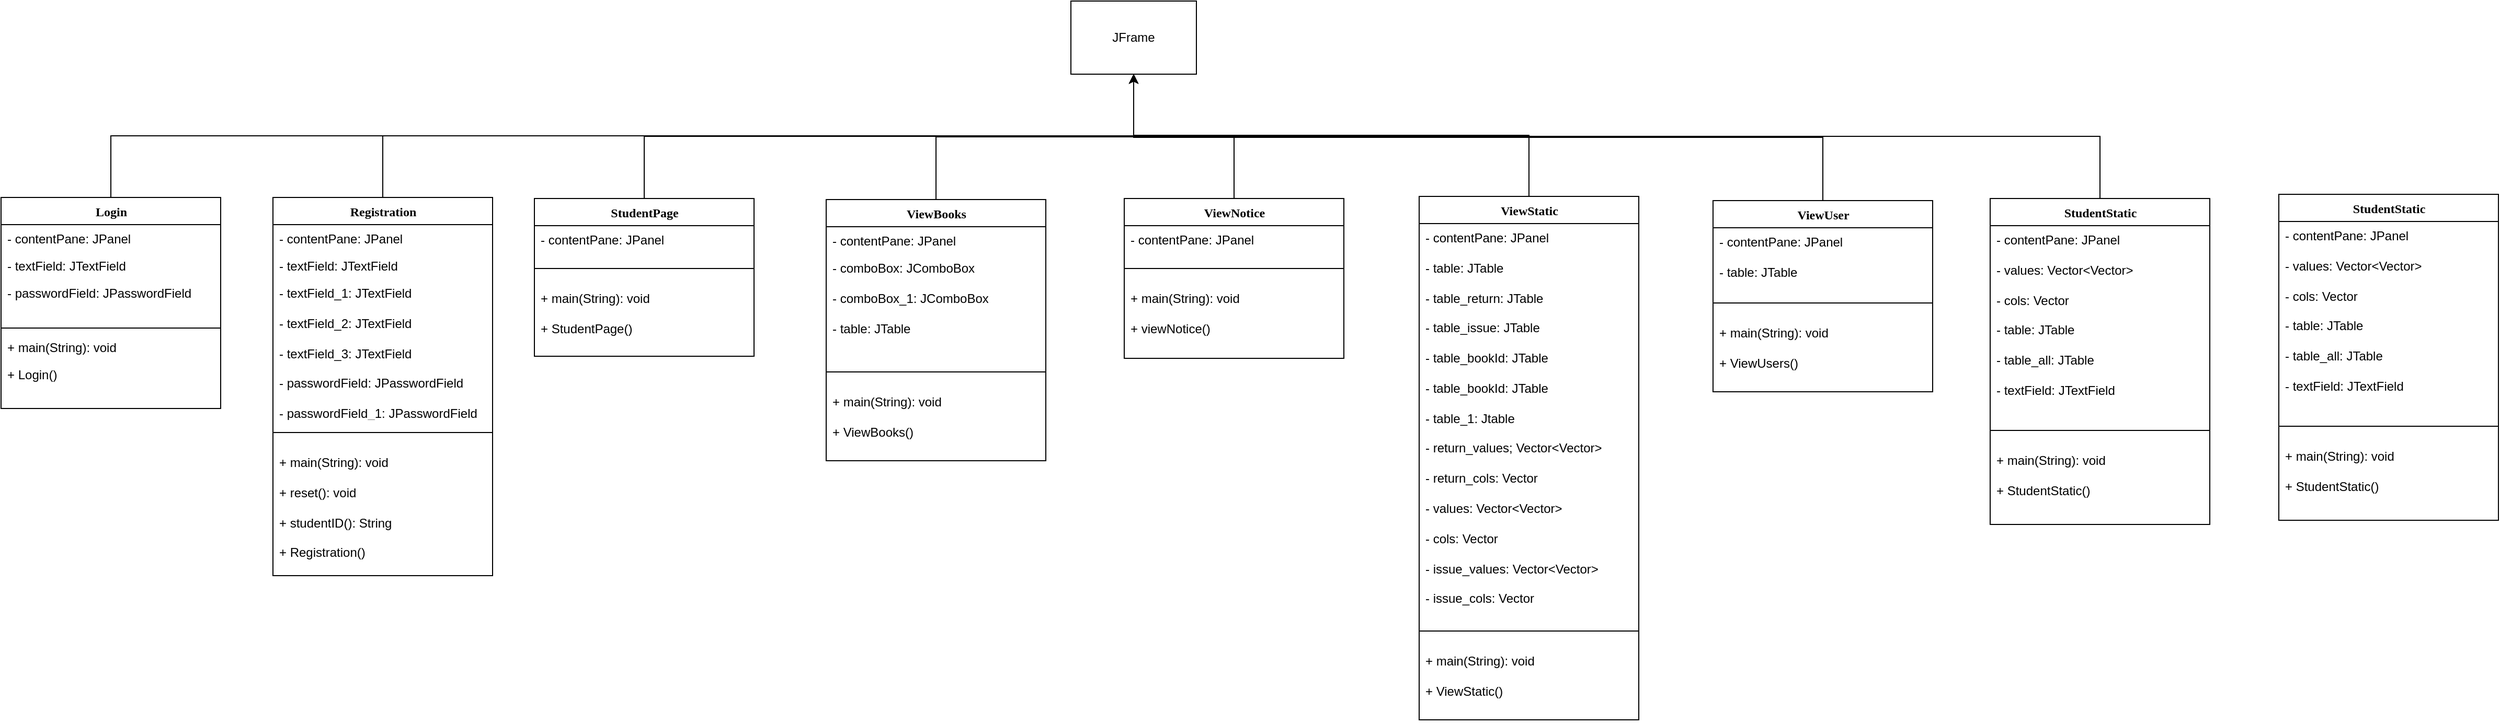 <mxfile version="24.7.17">
  <diagram name="Page-1" id="9f46799a-70d6-7492-0946-bef42562c5a5">
    <mxGraphModel dx="1580" dy="791" grid="0" gridSize="11" guides="1" tooltips="1" connect="1" arrows="1" fold="1" page="1" pageScale="1" pageWidth="3000" pageHeight="2000" background="none" math="0" shadow="0">
      <root>
        <mxCell id="0" />
        <mxCell id="1" parent="0" />
        <mxCell id="JBp3I3T4Ij93p-EHhP-D-1" value="JFrame" style="rounded=0;whiteSpace=wrap;html=1;" vertex="1" parent="1">
          <mxGeometry x="1103" y="10" width="120" height="70" as="geometry" />
        </mxCell>
        <mxCell id="JBp3I3T4Ij93p-EHhP-D-16" style="edgeStyle=orthogonalEdgeStyle;rounded=0;orthogonalLoop=1;jettySize=auto;html=1;exitX=0.5;exitY=0;exitDx=0;exitDy=0;entryX=0.5;entryY=1;entryDx=0;entryDy=0;" edge="1" parent="1" source="JBp3I3T4Ij93p-EHhP-D-4" target="JBp3I3T4Ij93p-EHhP-D-1">
          <mxGeometry relative="1" as="geometry" />
        </mxCell>
        <mxCell id="JBp3I3T4Ij93p-EHhP-D-4" value="Login" style="swimlane;html=1;fontStyle=1;align=center;verticalAlign=top;childLayout=stackLayout;horizontal=1;startSize=26;horizontalStack=0;resizeParent=1;resizeLast=0;collapsible=1;marginBottom=0;swimlaneFillColor=#ffffff;rounded=0;shadow=0;comic=0;labelBackgroundColor=none;strokeWidth=1;fillColor=none;fontFamily=Verdana;fontSize=12" vertex="1" parent="1">
          <mxGeometry x="80" y="198" width="210" height="202" as="geometry" />
        </mxCell>
        <mxCell id="JBp3I3T4Ij93p-EHhP-D-5" value="- contentPane: JPanel" style="text;html=1;strokeColor=none;fillColor=none;align=left;verticalAlign=top;spacingLeft=4;spacingRight=4;whiteSpace=wrap;overflow=hidden;rotatable=0;points=[[0,0.5],[1,0.5]];portConstraint=eastwest;" vertex="1" parent="JBp3I3T4Ij93p-EHhP-D-4">
          <mxGeometry y="26" width="210" height="26" as="geometry" />
        </mxCell>
        <mxCell id="JBp3I3T4Ij93p-EHhP-D-7" value="- textField: JTextField" style="text;html=1;strokeColor=none;fillColor=none;align=left;verticalAlign=top;spacingLeft=4;spacingRight=4;whiteSpace=wrap;overflow=hidden;rotatable=0;points=[[0,0.5],[1,0.5]];portConstraint=eastwest;" vertex="1" parent="JBp3I3T4Ij93p-EHhP-D-4">
          <mxGeometry y="52" width="210" height="26" as="geometry" />
        </mxCell>
        <mxCell id="JBp3I3T4Ij93p-EHhP-D-8" value="- passwordField: JPasswordField" style="text;html=1;strokeColor=none;fillColor=none;align=left;verticalAlign=top;spacingLeft=4;spacingRight=4;whiteSpace=wrap;overflow=hidden;rotatable=0;points=[[0,0.5],[1,0.5]];portConstraint=eastwest;" vertex="1" parent="JBp3I3T4Ij93p-EHhP-D-4">
          <mxGeometry y="78" width="210" height="42" as="geometry" />
        </mxCell>
        <mxCell id="JBp3I3T4Ij93p-EHhP-D-10" value="" style="line;html=1;strokeWidth=1;fillColor=none;align=left;verticalAlign=middle;spacingTop=-1;spacingLeft=3;spacingRight=3;rotatable=0;labelPosition=right;points=[];portConstraint=eastwest;" vertex="1" parent="JBp3I3T4Ij93p-EHhP-D-4">
          <mxGeometry y="120" width="210" height="10" as="geometry" />
        </mxCell>
        <mxCell id="JBp3I3T4Ij93p-EHhP-D-12" value="+ main(String): void" style="text;html=1;strokeColor=none;fillColor=none;align=left;verticalAlign=top;spacingLeft=4;spacingRight=4;whiteSpace=wrap;overflow=hidden;rotatable=0;points=[[0,0.5],[1,0.5]];portConstraint=eastwest;" vertex="1" parent="JBp3I3T4Ij93p-EHhP-D-4">
          <mxGeometry y="130" width="210" height="26" as="geometry" />
        </mxCell>
        <mxCell id="JBp3I3T4Ij93p-EHhP-D-14" value="+ Login()" style="text;html=1;strokeColor=none;fillColor=none;align=left;verticalAlign=top;spacingLeft=4;spacingRight=4;whiteSpace=wrap;overflow=hidden;rotatable=0;points=[[0,0.5],[1,0.5]];portConstraint=eastwest;" vertex="1" parent="JBp3I3T4Ij93p-EHhP-D-4">
          <mxGeometry y="156" width="210" height="26" as="geometry" />
        </mxCell>
        <mxCell id="JBp3I3T4Ij93p-EHhP-D-27" style="edgeStyle=orthogonalEdgeStyle;rounded=0;orthogonalLoop=1;jettySize=auto;html=1;exitX=0.5;exitY=0;exitDx=0;exitDy=0;entryX=0.5;entryY=1;entryDx=0;entryDy=0;" edge="1" parent="1" source="JBp3I3T4Ij93p-EHhP-D-17" target="JBp3I3T4Ij93p-EHhP-D-1">
          <mxGeometry relative="1" as="geometry" />
        </mxCell>
        <mxCell id="JBp3I3T4Ij93p-EHhP-D-17" value="Registration" style="swimlane;html=1;fontStyle=1;align=center;verticalAlign=top;childLayout=stackLayout;horizontal=1;startSize=26;horizontalStack=0;resizeParent=1;resizeLast=0;collapsible=1;marginBottom=0;swimlaneFillColor=#ffffff;rounded=0;shadow=0;comic=0;labelBackgroundColor=none;strokeWidth=1;fillColor=none;fontFamily=Verdana;fontSize=12" vertex="1" parent="1">
          <mxGeometry x="340" y="198" width="210" height="362" as="geometry" />
        </mxCell>
        <mxCell id="JBp3I3T4Ij93p-EHhP-D-18" value="- contentPane: JPanel" style="text;html=1;strokeColor=none;fillColor=none;align=left;verticalAlign=top;spacingLeft=4;spacingRight=4;whiteSpace=wrap;overflow=hidden;rotatable=0;points=[[0,0.5],[1,0.5]];portConstraint=eastwest;" vertex="1" parent="JBp3I3T4Ij93p-EHhP-D-17">
          <mxGeometry y="26" width="210" height="26" as="geometry" />
        </mxCell>
        <mxCell id="JBp3I3T4Ij93p-EHhP-D-19" value="- textField: JTextField" style="text;html=1;strokeColor=none;fillColor=none;align=left;verticalAlign=top;spacingLeft=4;spacingRight=4;whiteSpace=wrap;overflow=hidden;rotatable=0;points=[[0,0.5],[1,0.5]];portConstraint=eastwest;" vertex="1" parent="JBp3I3T4Ij93p-EHhP-D-17">
          <mxGeometry y="52" width="210" height="26" as="geometry" />
        </mxCell>
        <mxCell id="JBp3I3T4Ij93p-EHhP-D-20" value="&lt;div&gt;- textField_1: JTextField&lt;/div&gt;&lt;div&gt;&lt;br&gt;&lt;/div&gt;&lt;div&gt;- textField_2: JTextField&lt;/div&gt;&lt;div&gt;&lt;br&gt;&lt;/div&gt;&lt;div&gt;- textField_3: JTextField&lt;/div&gt;&lt;div&gt;&lt;br&gt;&lt;/div&gt;&lt;div&gt;- passwordField: JPasswordField&lt;/div&gt;&lt;div&gt;&lt;br&gt;&lt;/div&gt;&lt;div&gt;- passwordField_1: JPasswordField&lt;/div&gt;" style="text;html=1;strokeColor=none;fillColor=none;align=left;verticalAlign=top;spacingLeft=4;spacingRight=4;whiteSpace=wrap;overflow=hidden;rotatable=0;points=[[0,0.5],[1,0.5]];portConstraint=eastwest;" vertex="1" parent="JBp3I3T4Ij93p-EHhP-D-17">
          <mxGeometry y="78" width="210" height="132" as="geometry" />
        </mxCell>
        <mxCell id="JBp3I3T4Ij93p-EHhP-D-21" value="" style="line;html=1;strokeWidth=1;fillColor=none;align=left;verticalAlign=middle;spacingTop=-1;spacingLeft=3;spacingRight=3;rotatable=0;labelPosition=right;points=[];portConstraint=eastwest;" vertex="1" parent="JBp3I3T4Ij93p-EHhP-D-17">
          <mxGeometry y="210" width="210" height="30" as="geometry" />
        </mxCell>
        <mxCell id="JBp3I3T4Ij93p-EHhP-D-26" value="&lt;div&gt;+ main(String): void&lt;/div&gt;&lt;div&gt;&lt;br&gt;&lt;/div&gt;&lt;div&gt;+ reset(): void&lt;/div&gt;&lt;div&gt;&lt;br&gt;&lt;/div&gt;&lt;div&gt;+ studentID(): String&lt;/div&gt;&lt;div&gt;&lt;br&gt;&lt;/div&gt;&lt;div&gt;+ Registration()&lt;br&gt;&lt;/div&gt;" style="text;html=1;strokeColor=none;fillColor=none;align=left;verticalAlign=top;spacingLeft=4;spacingRight=4;whiteSpace=wrap;overflow=hidden;rotatable=0;points=[[0,0.5],[1,0.5]];portConstraint=eastwest;" vertex="1" parent="JBp3I3T4Ij93p-EHhP-D-17">
          <mxGeometry y="240" width="210" height="120" as="geometry" />
        </mxCell>
        <mxCell id="JBp3I3T4Ij93p-EHhP-D-35" style="edgeStyle=orthogonalEdgeStyle;rounded=0;orthogonalLoop=1;jettySize=auto;html=1;exitX=0.5;exitY=0;exitDx=0;exitDy=0;" edge="1" parent="1" source="JBp3I3T4Ij93p-EHhP-D-28" target="JBp3I3T4Ij93p-EHhP-D-1">
          <mxGeometry relative="1" as="geometry" />
        </mxCell>
        <mxCell id="JBp3I3T4Ij93p-EHhP-D-28" value="StudentPage" style="swimlane;html=1;fontStyle=1;align=center;verticalAlign=top;childLayout=stackLayout;horizontal=1;startSize=26;horizontalStack=0;resizeParent=1;resizeLast=0;collapsible=1;marginBottom=0;swimlaneFillColor=#ffffff;rounded=0;shadow=0;comic=0;labelBackgroundColor=none;strokeWidth=1;fillColor=none;fontFamily=Verdana;fontSize=12" vertex="1" parent="1">
          <mxGeometry x="590" y="199" width="210" height="151" as="geometry" />
        </mxCell>
        <mxCell id="JBp3I3T4Ij93p-EHhP-D-29" value="- contentPane: JPanel" style="text;html=1;strokeColor=none;fillColor=none;align=left;verticalAlign=top;spacingLeft=4;spacingRight=4;whiteSpace=wrap;overflow=hidden;rotatable=0;points=[[0,0.5],[1,0.5]];portConstraint=eastwest;" vertex="1" parent="JBp3I3T4Ij93p-EHhP-D-28">
          <mxGeometry y="26" width="210" height="26" as="geometry" />
        </mxCell>
        <mxCell id="JBp3I3T4Ij93p-EHhP-D-32" value="" style="line;html=1;strokeWidth=1;fillColor=none;align=left;verticalAlign=middle;spacingTop=-1;spacingLeft=3;spacingRight=3;rotatable=0;labelPosition=right;points=[];portConstraint=eastwest;" vertex="1" parent="JBp3I3T4Ij93p-EHhP-D-28">
          <mxGeometry y="52" width="210" height="30" as="geometry" />
        </mxCell>
        <mxCell id="JBp3I3T4Ij93p-EHhP-D-33" value="&lt;div&gt;+ main(String): void&lt;/div&gt;&lt;div&gt;&lt;br&gt;&lt;/div&gt;&lt;div&gt;+ StudentPage()&lt;br&gt;&lt;/div&gt;" style="text;html=1;strokeColor=none;fillColor=none;align=left;verticalAlign=top;spacingLeft=4;spacingRight=4;whiteSpace=wrap;overflow=hidden;rotatable=0;points=[[0,0.5],[1,0.5]];portConstraint=eastwest;" vertex="1" parent="JBp3I3T4Ij93p-EHhP-D-28">
          <mxGeometry y="82" width="210" height="68" as="geometry" />
        </mxCell>
        <mxCell id="JBp3I3T4Ij93p-EHhP-D-44" style="edgeStyle=orthogonalEdgeStyle;rounded=0;orthogonalLoop=1;jettySize=auto;html=1;exitX=0.5;exitY=0;exitDx=0;exitDy=0;entryX=0.5;entryY=1;entryDx=0;entryDy=0;" edge="1" parent="1" source="JBp3I3T4Ij93p-EHhP-D-36" target="JBp3I3T4Ij93p-EHhP-D-1">
          <mxGeometry relative="1" as="geometry" />
        </mxCell>
        <mxCell id="JBp3I3T4Ij93p-EHhP-D-36" value="ViewBooks" style="swimlane;html=1;fontStyle=1;align=center;verticalAlign=top;childLayout=stackLayout;horizontal=1;startSize=26;horizontalStack=0;resizeParent=1;resizeLast=0;collapsible=1;marginBottom=0;swimlaneFillColor=#ffffff;rounded=0;shadow=0;comic=0;labelBackgroundColor=none;strokeWidth=1;fillColor=none;fontFamily=Verdana;fontSize=12" vertex="1" parent="1">
          <mxGeometry x="869" y="200" width="210" height="250" as="geometry" />
        </mxCell>
        <mxCell id="JBp3I3T4Ij93p-EHhP-D-37" value="- contentPane: JPanel" style="text;html=1;strokeColor=none;fillColor=none;align=left;verticalAlign=top;spacingLeft=4;spacingRight=4;whiteSpace=wrap;overflow=hidden;rotatable=0;points=[[0,0.5],[1,0.5]];portConstraint=eastwest;" vertex="1" parent="JBp3I3T4Ij93p-EHhP-D-36">
          <mxGeometry y="26" width="210" height="26" as="geometry" />
        </mxCell>
        <mxCell id="JBp3I3T4Ij93p-EHhP-D-39" value="&lt;div&gt;- comboBox: JComboBox&lt;/div&gt;&lt;div&gt;&lt;br&gt;&lt;/div&gt;&lt;div&gt;- comboBox_1: JComboBox&lt;/div&gt;&lt;div&gt;&lt;br&gt;&lt;/div&gt;&lt;div&gt;- table: JTable&lt;br&gt;&lt;/div&gt;" style="text;html=1;strokeColor=none;fillColor=none;align=left;verticalAlign=top;spacingLeft=4;spacingRight=4;whiteSpace=wrap;overflow=hidden;rotatable=0;points=[[0,0.5],[1,0.5]];portConstraint=eastwest;" vertex="1" parent="JBp3I3T4Ij93p-EHhP-D-36">
          <mxGeometry y="52" width="210" height="98" as="geometry" />
        </mxCell>
        <mxCell id="JBp3I3T4Ij93p-EHhP-D-40" value="" style="line;html=1;strokeWidth=1;fillColor=none;align=left;verticalAlign=middle;spacingTop=-1;spacingLeft=3;spacingRight=3;rotatable=0;labelPosition=right;points=[];portConstraint=eastwest;" vertex="1" parent="JBp3I3T4Ij93p-EHhP-D-36">
          <mxGeometry y="150" width="210" height="30" as="geometry" />
        </mxCell>
        <mxCell id="JBp3I3T4Ij93p-EHhP-D-41" value="&lt;div&gt;+ main(String): void&lt;/div&gt;&lt;div&gt;&lt;br&gt;&lt;/div&gt;&lt;div&gt;+ ViewBooks()&lt;br&gt;&lt;/div&gt;" style="text;html=1;strokeColor=none;fillColor=none;align=left;verticalAlign=top;spacingLeft=4;spacingRight=4;whiteSpace=wrap;overflow=hidden;rotatable=0;points=[[0,0.5],[1,0.5]];portConstraint=eastwest;" vertex="1" parent="JBp3I3T4Ij93p-EHhP-D-36">
          <mxGeometry y="180" width="210" height="70" as="geometry" />
        </mxCell>
        <mxCell id="JBp3I3T4Ij93p-EHhP-D-51" style="edgeStyle=orthogonalEdgeStyle;rounded=0;orthogonalLoop=1;jettySize=auto;html=1;exitX=0.5;exitY=0;exitDx=0;exitDy=0;entryX=0.5;entryY=1;entryDx=0;entryDy=0;" edge="1" parent="1" source="JBp3I3T4Ij93p-EHhP-D-45" target="JBp3I3T4Ij93p-EHhP-D-1">
          <mxGeometry relative="1" as="geometry" />
        </mxCell>
        <mxCell id="JBp3I3T4Ij93p-EHhP-D-45" value="ViewNotice" style="swimlane;html=1;fontStyle=1;align=center;verticalAlign=top;childLayout=stackLayout;horizontal=1;startSize=26;horizontalStack=0;resizeParent=1;resizeLast=0;collapsible=1;marginBottom=0;swimlaneFillColor=#ffffff;rounded=0;shadow=0;comic=0;labelBackgroundColor=none;strokeWidth=1;fillColor=none;fontFamily=Verdana;fontSize=12" vertex="1" parent="1">
          <mxGeometry x="1154" y="199" width="210" height="153" as="geometry" />
        </mxCell>
        <mxCell id="JBp3I3T4Ij93p-EHhP-D-46" value="- contentPane: JPanel" style="text;html=1;strokeColor=none;fillColor=none;align=left;verticalAlign=top;spacingLeft=4;spacingRight=4;whiteSpace=wrap;overflow=hidden;rotatable=0;points=[[0,0.5],[1,0.5]];portConstraint=eastwest;" vertex="1" parent="JBp3I3T4Ij93p-EHhP-D-45">
          <mxGeometry y="26" width="210" height="26" as="geometry" />
        </mxCell>
        <mxCell id="JBp3I3T4Ij93p-EHhP-D-48" value="" style="line;html=1;strokeWidth=1;fillColor=none;align=left;verticalAlign=middle;spacingTop=-1;spacingLeft=3;spacingRight=3;rotatable=0;labelPosition=right;points=[];portConstraint=eastwest;" vertex="1" parent="JBp3I3T4Ij93p-EHhP-D-45">
          <mxGeometry y="52" width="210" height="30" as="geometry" />
        </mxCell>
        <mxCell id="JBp3I3T4Ij93p-EHhP-D-49" value="&lt;div&gt;+ main(String): void&lt;/div&gt;&lt;div&gt;&lt;br&gt;&lt;/div&gt;&lt;div&gt;+ viewNotice()&lt;br&gt;&lt;/div&gt;" style="text;html=1;strokeColor=none;fillColor=none;align=left;verticalAlign=top;spacingLeft=4;spacingRight=4;whiteSpace=wrap;overflow=hidden;rotatable=0;points=[[0,0.5],[1,0.5]];portConstraint=eastwest;" vertex="1" parent="JBp3I3T4Ij93p-EHhP-D-45">
          <mxGeometry y="82" width="210" height="70" as="geometry" />
        </mxCell>
        <mxCell id="JBp3I3T4Ij93p-EHhP-D-67" style="edgeStyle=orthogonalEdgeStyle;rounded=0;orthogonalLoop=1;jettySize=auto;html=1;exitX=0.5;exitY=0;exitDx=0;exitDy=0;entryX=0.5;entryY=1;entryDx=0;entryDy=0;" edge="1" parent="1" source="JBp3I3T4Ij93p-EHhP-D-52" target="JBp3I3T4Ij93p-EHhP-D-1">
          <mxGeometry relative="1" as="geometry" />
        </mxCell>
        <mxCell id="JBp3I3T4Ij93p-EHhP-D-52" value="ViewStatic" style="swimlane;html=1;fontStyle=1;align=center;verticalAlign=top;childLayout=stackLayout;horizontal=1;startSize=26;horizontalStack=0;resizeParent=1;resizeLast=0;collapsible=1;marginBottom=0;swimlaneFillColor=#ffffff;rounded=0;shadow=0;comic=0;labelBackgroundColor=none;strokeWidth=1;fillColor=none;fontFamily=Verdana;fontSize=12" vertex="1" parent="1">
          <mxGeometry x="1436" y="197" width="210" height="501" as="geometry" />
        </mxCell>
        <mxCell id="JBp3I3T4Ij93p-EHhP-D-53" value="&lt;div&gt;- contentPane: JPanel&lt;/div&gt;&lt;div&gt;&lt;br&gt;&lt;/div&gt;&lt;div&gt;- table: JTable&lt;br&gt;&lt;/div&gt;&lt;div&gt;&lt;br&gt;&lt;/div&gt;&lt;div&gt;- table_return: JTable&lt;br&gt;&lt;/div&gt;&lt;div&gt;&lt;br&gt;&lt;/div&gt;&lt;div&gt;- table_issue: JTable&lt;br&gt;&lt;/div&gt;&lt;div&gt;&lt;br&gt;&lt;/div&gt;&lt;div&gt;- table_bookId: JTable&lt;br&gt;&lt;div&gt;&lt;br&gt;&lt;/div&gt;&lt;div&gt;- table_bookId: JTable&lt;/div&gt;&lt;div&gt;&lt;br&gt;&lt;/div&gt;&lt;div&gt;- table_1: Jtable&lt;br&gt;&lt;/div&gt;&lt;/div&gt;&lt;div&gt;&lt;br&gt;&lt;/div&gt;&lt;div&gt;- return_values; Vector&amp;lt;Vector&amp;gt;&lt;/div&gt;&lt;div&gt;&lt;br&gt;&lt;/div&gt;&lt;div&gt;- return_cols: Vector&lt;/div&gt;&lt;div&gt;&lt;br&gt;&lt;/div&gt;&lt;div&gt;- values: Vector&amp;lt;Vector&amp;gt;&lt;/div&gt;&lt;div&gt;&lt;br&gt;&lt;/div&gt;&lt;div&gt;- cols: Vector&lt;/div&gt;&lt;div&gt;&lt;br&gt;&lt;/div&gt;&lt;div&gt;- issue_values: Vector&amp;lt;Vector&amp;gt;&lt;/div&gt;&lt;div&gt;&lt;br&gt;&lt;/div&gt;&lt;div&gt;- issue_cols: Vector&lt;br&gt;&lt;/div&gt;" style="text;html=1;strokeColor=none;fillColor=none;align=left;verticalAlign=top;spacingLeft=4;spacingRight=4;whiteSpace=wrap;overflow=hidden;rotatable=0;points=[[0,0.5],[1,0.5]];portConstraint=eastwest;" vertex="1" parent="JBp3I3T4Ij93p-EHhP-D-52">
          <mxGeometry y="26" width="210" height="375" as="geometry" />
        </mxCell>
        <mxCell id="JBp3I3T4Ij93p-EHhP-D-54" value="" style="line;html=1;strokeWidth=1;fillColor=none;align=left;verticalAlign=middle;spacingTop=-1;spacingLeft=3;spacingRight=3;rotatable=0;labelPosition=right;points=[];portConstraint=eastwest;" vertex="1" parent="JBp3I3T4Ij93p-EHhP-D-52">
          <mxGeometry y="401" width="210" height="30" as="geometry" />
        </mxCell>
        <mxCell id="JBp3I3T4Ij93p-EHhP-D-55" value="&lt;div&gt;+ main(String): void&lt;/div&gt;&lt;div&gt;&lt;br&gt;&lt;/div&gt;&lt;div&gt;+ ViewStatic()&lt;br&gt;&lt;/div&gt;" style="text;html=1;strokeColor=none;fillColor=none;align=left;verticalAlign=top;spacingLeft=4;spacingRight=4;whiteSpace=wrap;overflow=hidden;rotatable=0;points=[[0,0.5],[1,0.5]];portConstraint=eastwest;" vertex="1" parent="JBp3I3T4Ij93p-EHhP-D-52">
          <mxGeometry y="431" width="210" height="70" as="geometry" />
        </mxCell>
        <mxCell id="JBp3I3T4Ij93p-EHhP-D-61" style="edgeStyle=orthogonalEdgeStyle;rounded=0;orthogonalLoop=1;jettySize=auto;html=1;exitX=0.5;exitY=0;exitDx=0;exitDy=0;entryX=0.5;entryY=1;entryDx=0;entryDy=0;" edge="1" parent="1" source="JBp3I3T4Ij93p-EHhP-D-57" target="JBp3I3T4Ij93p-EHhP-D-1">
          <mxGeometry relative="1" as="geometry" />
        </mxCell>
        <mxCell id="JBp3I3T4Ij93p-EHhP-D-57" value="ViewUser" style="swimlane;html=1;fontStyle=1;align=center;verticalAlign=top;childLayout=stackLayout;horizontal=1;startSize=26;horizontalStack=0;resizeParent=1;resizeLast=0;collapsible=1;marginBottom=0;swimlaneFillColor=#ffffff;rounded=0;shadow=0;comic=0;labelBackgroundColor=none;strokeWidth=1;fillColor=none;fontFamily=Verdana;fontSize=12" vertex="1" parent="1">
          <mxGeometry x="1717" y="201" width="210" height="183" as="geometry" />
        </mxCell>
        <mxCell id="JBp3I3T4Ij93p-EHhP-D-58" value="&lt;div&gt;- contentPane: JPanel&lt;/div&gt;&lt;div&gt;&lt;br&gt;&lt;/div&gt;&lt;div&gt;- table: JTable&lt;br&gt;&lt;/div&gt;" style="text;html=1;strokeColor=none;fillColor=none;align=left;verticalAlign=top;spacingLeft=4;spacingRight=4;whiteSpace=wrap;overflow=hidden;rotatable=0;points=[[0,0.5],[1,0.5]];portConstraint=eastwest;" vertex="1" parent="JBp3I3T4Ij93p-EHhP-D-57">
          <mxGeometry y="26" width="210" height="57" as="geometry" />
        </mxCell>
        <mxCell id="JBp3I3T4Ij93p-EHhP-D-59" value="" style="line;html=1;strokeWidth=1;fillColor=none;align=left;verticalAlign=middle;spacingTop=-1;spacingLeft=3;spacingRight=3;rotatable=0;labelPosition=right;points=[];portConstraint=eastwest;" vertex="1" parent="JBp3I3T4Ij93p-EHhP-D-57">
          <mxGeometry y="83" width="210" height="30" as="geometry" />
        </mxCell>
        <mxCell id="JBp3I3T4Ij93p-EHhP-D-60" value="&lt;div&gt;+ main(String): void&lt;/div&gt;&lt;div&gt;&lt;br&gt;&lt;/div&gt;&lt;div&gt;+ ViewUsers()&lt;br&gt;&lt;/div&gt;" style="text;html=1;strokeColor=none;fillColor=none;align=left;verticalAlign=top;spacingLeft=4;spacingRight=4;whiteSpace=wrap;overflow=hidden;rotatable=0;points=[[0,0.5],[1,0.5]];portConstraint=eastwest;" vertex="1" parent="JBp3I3T4Ij93p-EHhP-D-57">
          <mxGeometry y="113" width="210" height="70" as="geometry" />
        </mxCell>
        <mxCell id="JBp3I3T4Ij93p-EHhP-D-66" style="edgeStyle=orthogonalEdgeStyle;rounded=0;orthogonalLoop=1;jettySize=auto;html=1;exitX=0.5;exitY=0;exitDx=0;exitDy=0;entryX=0.5;entryY=1;entryDx=0;entryDy=0;" edge="1" parent="1" source="JBp3I3T4Ij93p-EHhP-D-62" target="JBp3I3T4Ij93p-EHhP-D-1">
          <mxGeometry relative="1" as="geometry" />
        </mxCell>
        <mxCell id="JBp3I3T4Ij93p-EHhP-D-62" value="StudentStatic" style="swimlane;html=1;fontStyle=1;align=center;verticalAlign=top;childLayout=stackLayout;horizontal=1;startSize=26;horizontalStack=0;resizeParent=1;resizeLast=0;collapsible=1;marginBottom=0;swimlaneFillColor=#ffffff;rounded=0;shadow=0;comic=0;labelBackgroundColor=none;strokeWidth=1;fillColor=none;fontFamily=Verdana;fontSize=12" vertex="1" parent="1">
          <mxGeometry x="1982" y="199" width="210" height="312" as="geometry" />
        </mxCell>
        <mxCell id="JBp3I3T4Ij93p-EHhP-D-63" value="&lt;div&gt;- contentPane: JPanel&lt;/div&gt;&lt;div&gt;&lt;br&gt;&lt;/div&gt;&lt;div&gt;- values: Vector&amp;lt;Vector&amp;gt;&lt;/div&gt;&lt;div&gt;&lt;br&gt;&lt;/div&gt;&lt;div&gt;- cols: Vector&lt;/div&gt;&lt;div&gt;&lt;br&gt;&lt;/div&gt;&lt;div&gt;- table: JTable&lt;/div&gt;&lt;div&gt;&lt;br&gt;&lt;/div&gt;&lt;div&gt;- table_all: JTable&lt;/div&gt;&lt;div&gt;&lt;br&gt;&lt;/div&gt;&lt;div&gt;- textField: JTextField&lt;br&gt;&lt;/div&gt;" style="text;html=1;strokeColor=none;fillColor=none;align=left;verticalAlign=top;spacingLeft=4;spacingRight=4;whiteSpace=wrap;overflow=hidden;rotatable=0;points=[[0,0.5],[1,0.5]];portConstraint=eastwest;" vertex="1" parent="JBp3I3T4Ij93p-EHhP-D-62">
          <mxGeometry y="26" width="210" height="181" as="geometry" />
        </mxCell>
        <mxCell id="JBp3I3T4Ij93p-EHhP-D-64" value="" style="line;html=1;strokeWidth=1;fillColor=none;align=left;verticalAlign=middle;spacingTop=-1;spacingLeft=3;spacingRight=3;rotatable=0;labelPosition=right;points=[];portConstraint=eastwest;" vertex="1" parent="JBp3I3T4Ij93p-EHhP-D-62">
          <mxGeometry y="207" width="210" height="30" as="geometry" />
        </mxCell>
        <mxCell id="JBp3I3T4Ij93p-EHhP-D-65" value="&lt;div&gt;+ main(String): void&lt;/div&gt;&lt;div&gt;&lt;br&gt;&lt;/div&gt;&lt;div&gt;+ StudentStatic()&lt;br&gt;&lt;/div&gt;" style="text;html=1;strokeColor=none;fillColor=none;align=left;verticalAlign=top;spacingLeft=4;spacingRight=4;whiteSpace=wrap;overflow=hidden;rotatable=0;points=[[0,0.5],[1,0.5]];portConstraint=eastwest;" vertex="1" parent="JBp3I3T4Ij93p-EHhP-D-62">
          <mxGeometry y="237" width="210" height="70" as="geometry" />
        </mxCell>
        <mxCell id="JBp3I3T4Ij93p-EHhP-D-68" value="StudentStatic" style="swimlane;html=1;fontStyle=1;align=center;verticalAlign=top;childLayout=stackLayout;horizontal=1;startSize=26;horizontalStack=0;resizeParent=1;resizeLast=0;collapsible=1;marginBottom=0;swimlaneFillColor=#ffffff;rounded=0;shadow=0;comic=0;labelBackgroundColor=none;strokeWidth=1;fillColor=none;fontFamily=Verdana;fontSize=12" vertex="1" parent="1">
          <mxGeometry x="2258" y="195" width="210" height="312" as="geometry" />
        </mxCell>
        <mxCell id="JBp3I3T4Ij93p-EHhP-D-69" value="&lt;div&gt;- contentPane: JPanel&lt;/div&gt;&lt;div&gt;&lt;br&gt;&lt;/div&gt;&lt;div&gt;- values: Vector&amp;lt;Vector&amp;gt;&lt;/div&gt;&lt;div&gt;&lt;br&gt;&lt;/div&gt;&lt;div&gt;- cols: Vector&lt;/div&gt;&lt;div&gt;&lt;br&gt;&lt;/div&gt;&lt;div&gt;- table: JTable&lt;/div&gt;&lt;div&gt;&lt;br&gt;&lt;/div&gt;&lt;div&gt;- table_all: JTable&lt;/div&gt;&lt;div&gt;&lt;br&gt;&lt;/div&gt;&lt;div&gt;- textField: JTextField&lt;br&gt;&lt;/div&gt;" style="text;html=1;strokeColor=none;fillColor=none;align=left;verticalAlign=top;spacingLeft=4;spacingRight=4;whiteSpace=wrap;overflow=hidden;rotatable=0;points=[[0,0.5],[1,0.5]];portConstraint=eastwest;" vertex="1" parent="JBp3I3T4Ij93p-EHhP-D-68">
          <mxGeometry y="26" width="210" height="181" as="geometry" />
        </mxCell>
        <mxCell id="JBp3I3T4Ij93p-EHhP-D-70" value="" style="line;html=1;strokeWidth=1;fillColor=none;align=left;verticalAlign=middle;spacingTop=-1;spacingLeft=3;spacingRight=3;rotatable=0;labelPosition=right;points=[];portConstraint=eastwest;" vertex="1" parent="JBp3I3T4Ij93p-EHhP-D-68">
          <mxGeometry y="207" width="210" height="30" as="geometry" />
        </mxCell>
        <mxCell id="JBp3I3T4Ij93p-EHhP-D-71" value="&lt;div&gt;+ main(String): void&lt;/div&gt;&lt;div&gt;&lt;br&gt;&lt;/div&gt;&lt;div&gt;+ StudentStatic()&lt;br&gt;&lt;/div&gt;" style="text;html=1;strokeColor=none;fillColor=none;align=left;verticalAlign=top;spacingLeft=4;spacingRight=4;whiteSpace=wrap;overflow=hidden;rotatable=0;points=[[0,0.5],[1,0.5]];portConstraint=eastwest;" vertex="1" parent="JBp3I3T4Ij93p-EHhP-D-68">
          <mxGeometry y="237" width="210" height="70" as="geometry" />
        </mxCell>
      </root>
    </mxGraphModel>
  </diagram>
</mxfile>
